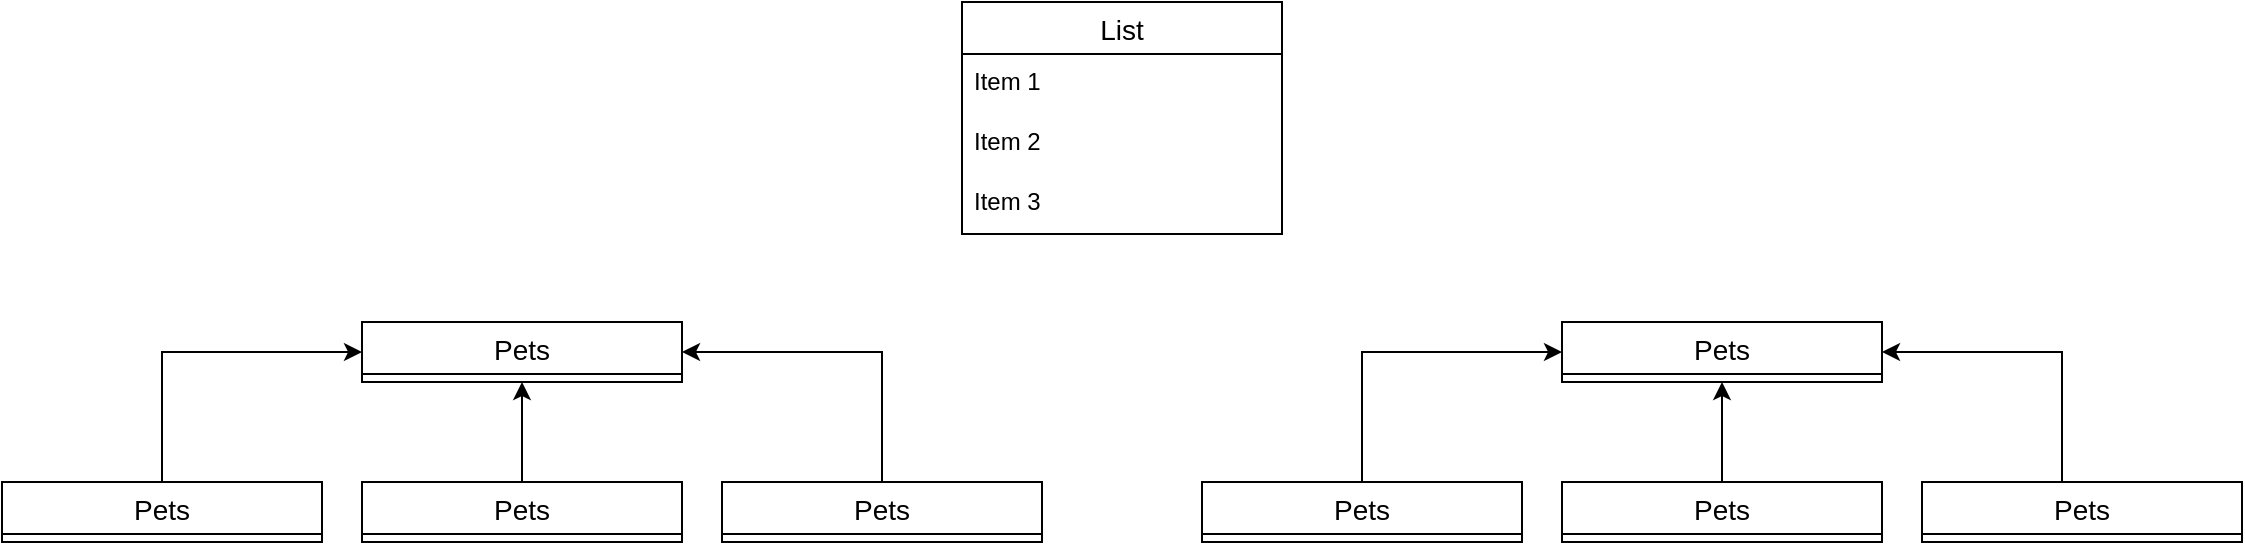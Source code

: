 <mxfile version="22.1.6" type="device">
  <diagram name="Страница — 1" id="Yy7QEIXlfedrnILg03sq">
    <mxGraphModel dx="2069" dy="575" grid="1" gridSize="10" guides="1" tooltips="1" connect="1" arrows="1" fold="1" page="1" pageScale="1" pageWidth="827" pageHeight="1169" math="0" shadow="0">
      <root>
        <mxCell id="0" />
        <mxCell id="1" parent="0" />
        <mxCell id="VD14Jv4uV9oGx2VOs8C5-1" value="List" style="swimlane;fontStyle=0;childLayout=stackLayout;horizontal=1;startSize=26;horizontalStack=0;resizeParent=1;resizeParentMax=0;resizeLast=0;collapsible=1;marginBottom=0;align=center;fontSize=14;" vertex="1" parent="1">
          <mxGeometry x="200" y="80" width="160" height="116" as="geometry" />
        </mxCell>
        <mxCell id="VD14Jv4uV9oGx2VOs8C5-2" value="Item 1" style="text;strokeColor=none;fillColor=none;spacingLeft=4;spacingRight=4;overflow=hidden;rotatable=0;points=[[0,0.5],[1,0.5]];portConstraint=eastwest;fontSize=12;whiteSpace=wrap;html=1;" vertex="1" parent="VD14Jv4uV9oGx2VOs8C5-1">
          <mxGeometry y="26" width="160" height="30" as="geometry" />
        </mxCell>
        <mxCell id="VD14Jv4uV9oGx2VOs8C5-3" value="Item 2" style="text;strokeColor=none;fillColor=none;spacingLeft=4;spacingRight=4;overflow=hidden;rotatable=0;points=[[0,0.5],[1,0.5]];portConstraint=eastwest;fontSize=12;whiteSpace=wrap;html=1;" vertex="1" parent="VD14Jv4uV9oGx2VOs8C5-1">
          <mxGeometry y="56" width="160" height="30" as="geometry" />
        </mxCell>
        <mxCell id="VD14Jv4uV9oGx2VOs8C5-4" value="Item 3" style="text;strokeColor=none;fillColor=none;spacingLeft=4;spacingRight=4;overflow=hidden;rotatable=0;points=[[0,0.5],[1,0.5]];portConstraint=eastwest;fontSize=12;whiteSpace=wrap;html=1;" vertex="1" parent="VD14Jv4uV9oGx2VOs8C5-1">
          <mxGeometry y="86" width="160" height="30" as="geometry" />
        </mxCell>
        <mxCell id="VD14Jv4uV9oGx2VOs8C5-5" value="Pets" style="swimlane;fontStyle=0;childLayout=stackLayout;horizontal=1;startSize=26;horizontalStack=0;resizeParent=1;resizeParentMax=0;resizeLast=0;collapsible=1;marginBottom=0;align=center;fontSize=14;" vertex="1" parent="1">
          <mxGeometry x="-100" y="240" width="160" height="30" as="geometry" />
        </mxCell>
        <mxCell id="VD14Jv4uV9oGx2VOs8C5-9" value="Pets" style="swimlane;fontStyle=0;childLayout=stackLayout;horizontal=1;startSize=26;horizontalStack=0;resizeParent=1;resizeParentMax=0;resizeLast=0;collapsible=1;marginBottom=0;align=center;fontSize=14;" vertex="1" parent="1">
          <mxGeometry x="500" y="240" width="160" height="30" as="geometry" />
        </mxCell>
        <mxCell id="VD14Jv4uV9oGx2VOs8C5-25" style="edgeStyle=orthogonalEdgeStyle;rounded=0;orthogonalLoop=1;jettySize=auto;html=1;entryX=1;entryY=0.5;entryDx=0;entryDy=0;" edge="1" parent="1" source="VD14Jv4uV9oGx2VOs8C5-10" target="VD14Jv4uV9oGx2VOs8C5-5">
          <mxGeometry relative="1" as="geometry">
            <Array as="points">
              <mxPoint x="160" y="255" />
            </Array>
          </mxGeometry>
        </mxCell>
        <mxCell id="VD14Jv4uV9oGx2VOs8C5-10" value="Pets" style="swimlane;fontStyle=0;childLayout=stackLayout;horizontal=1;startSize=26;horizontalStack=0;resizeParent=1;resizeParentMax=0;resizeLast=0;collapsible=1;marginBottom=0;align=center;fontSize=14;" vertex="1" parent="1">
          <mxGeometry x="80" y="320" width="160" height="30" as="geometry" />
        </mxCell>
        <mxCell id="VD14Jv4uV9oGx2VOs8C5-24" style="edgeStyle=orthogonalEdgeStyle;rounded=0;orthogonalLoop=1;jettySize=auto;html=1;entryX=0.5;entryY=1;entryDx=0;entryDy=0;" edge="1" parent="1" source="VD14Jv4uV9oGx2VOs8C5-11" target="VD14Jv4uV9oGx2VOs8C5-5">
          <mxGeometry relative="1" as="geometry" />
        </mxCell>
        <mxCell id="VD14Jv4uV9oGx2VOs8C5-11" value="Pets" style="swimlane;fontStyle=0;childLayout=stackLayout;horizontal=1;startSize=26;horizontalStack=0;resizeParent=1;resizeParentMax=0;resizeLast=0;collapsible=1;marginBottom=0;align=center;fontSize=14;" vertex="1" parent="1">
          <mxGeometry x="-100" y="320" width="160" height="30" as="geometry" />
        </mxCell>
        <mxCell id="VD14Jv4uV9oGx2VOs8C5-31" style="edgeStyle=orthogonalEdgeStyle;rounded=0;orthogonalLoop=1;jettySize=auto;html=1;entryX=0;entryY=0.5;entryDx=0;entryDy=0;" edge="1" parent="1" source="VD14Jv4uV9oGx2VOs8C5-12" target="VD14Jv4uV9oGx2VOs8C5-5">
          <mxGeometry relative="1" as="geometry">
            <Array as="points">
              <mxPoint x="-200" y="255" />
            </Array>
          </mxGeometry>
        </mxCell>
        <mxCell id="VD14Jv4uV9oGx2VOs8C5-12" value="Pets" style="swimlane;fontStyle=0;childLayout=stackLayout;horizontal=1;startSize=26;horizontalStack=0;resizeParent=1;resizeParentMax=0;resizeLast=0;collapsible=1;marginBottom=0;align=center;fontSize=14;" vertex="1" parent="1">
          <mxGeometry x="-280" y="320" width="160" height="30" as="geometry" />
        </mxCell>
        <mxCell id="VD14Jv4uV9oGx2VOs8C5-34" style="edgeStyle=orthogonalEdgeStyle;rounded=0;orthogonalLoop=1;jettySize=auto;html=1;entryX=1;entryY=0.5;entryDx=0;entryDy=0;" edge="1" parent="1" source="VD14Jv4uV9oGx2VOs8C5-14" target="VD14Jv4uV9oGx2VOs8C5-9">
          <mxGeometry relative="1" as="geometry">
            <Array as="points">
              <mxPoint x="750" y="255" />
            </Array>
          </mxGeometry>
        </mxCell>
        <mxCell id="VD14Jv4uV9oGx2VOs8C5-14" value="Pets" style="swimlane;fontStyle=0;childLayout=stackLayout;horizontal=1;startSize=26;horizontalStack=0;resizeParent=1;resizeParentMax=0;resizeLast=0;collapsible=1;marginBottom=0;align=center;fontSize=14;" vertex="1" parent="1">
          <mxGeometry x="680" y="320" width="160" height="30" as="geometry" />
        </mxCell>
        <mxCell id="VD14Jv4uV9oGx2VOs8C5-33" style="edgeStyle=orthogonalEdgeStyle;rounded=0;orthogonalLoop=1;jettySize=auto;html=1;entryX=0.5;entryY=1;entryDx=0;entryDy=0;" edge="1" parent="1" source="VD14Jv4uV9oGx2VOs8C5-15" target="VD14Jv4uV9oGx2VOs8C5-9">
          <mxGeometry relative="1" as="geometry" />
        </mxCell>
        <mxCell id="VD14Jv4uV9oGx2VOs8C5-15" value="Pets" style="swimlane;fontStyle=0;childLayout=stackLayout;horizontal=1;startSize=26;horizontalStack=0;resizeParent=1;resizeParentMax=0;resizeLast=0;collapsible=1;marginBottom=0;align=center;fontSize=14;" vertex="1" parent="1">
          <mxGeometry x="500" y="320" width="160" height="30" as="geometry" />
        </mxCell>
        <mxCell id="VD14Jv4uV9oGx2VOs8C5-32" style="edgeStyle=orthogonalEdgeStyle;rounded=0;orthogonalLoop=1;jettySize=auto;html=1;entryX=0;entryY=0.5;entryDx=0;entryDy=0;" edge="1" parent="1" source="VD14Jv4uV9oGx2VOs8C5-16" target="VD14Jv4uV9oGx2VOs8C5-9">
          <mxGeometry relative="1" as="geometry">
            <Array as="points">
              <mxPoint x="400" y="255" />
            </Array>
          </mxGeometry>
        </mxCell>
        <mxCell id="VD14Jv4uV9oGx2VOs8C5-16" value="Pets" style="swimlane;fontStyle=0;childLayout=stackLayout;horizontal=1;startSize=26;horizontalStack=0;resizeParent=1;resizeParentMax=0;resizeLast=0;collapsible=1;marginBottom=0;align=center;fontSize=14;" vertex="1" parent="1">
          <mxGeometry x="320" y="320" width="160" height="30" as="geometry" />
        </mxCell>
      </root>
    </mxGraphModel>
  </diagram>
</mxfile>
